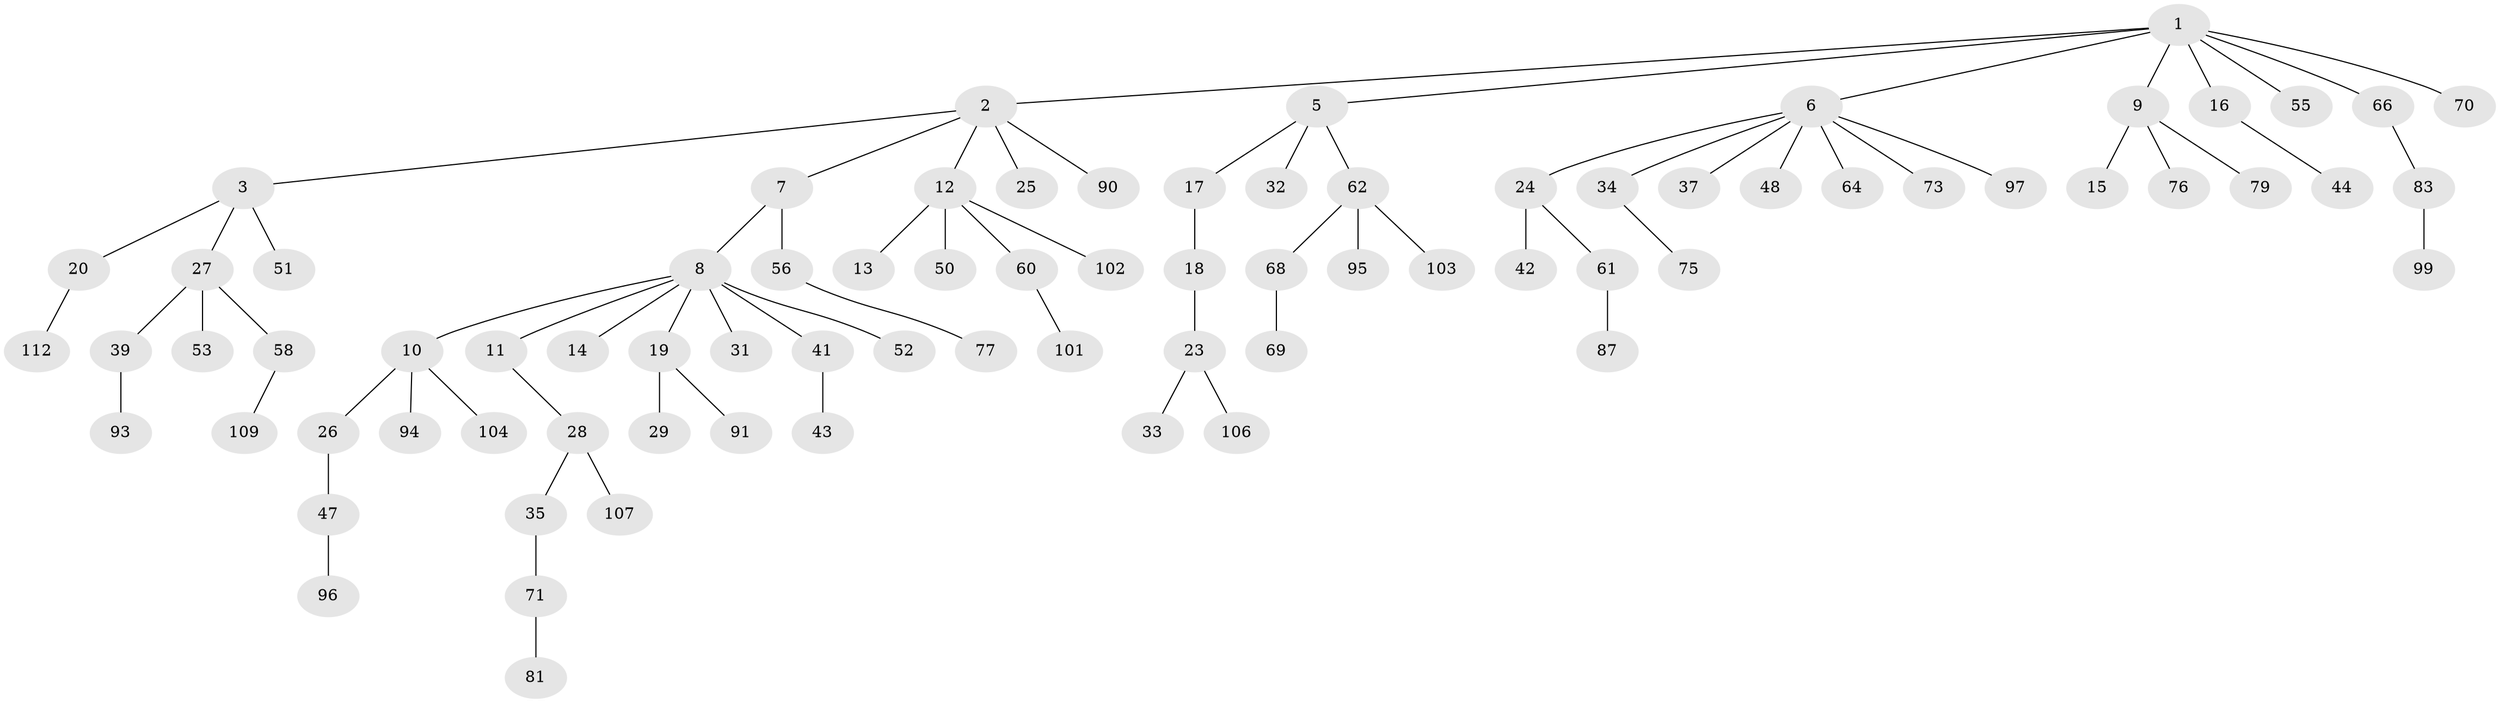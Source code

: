 // original degree distribution, {9: 0.017699115044247787, 7: 0.008849557522123894, 4: 0.061946902654867256, 2: 0.23893805309734514, 5: 0.008849557522123894, 3: 0.1415929203539823, 1: 0.5132743362831859, 6: 0.008849557522123894}
// Generated by graph-tools (version 1.1) at 2025/11/02/27/25 16:11:27]
// undirected, 79 vertices, 78 edges
graph export_dot {
graph [start="1"]
  node [color=gray90,style=filled];
  1 [super="+22"];
  2 [super="+100"];
  3 [super="+4"];
  5 [super="+46"];
  6 [super="+21"];
  7;
  8 [super="+78"];
  9 [super="+65"];
  10 [super="+80"];
  11;
  12 [super="+57"];
  13;
  14;
  15;
  16 [super="+84"];
  17 [super="+45"];
  18 [super="+88"];
  19;
  20 [super="+40"];
  23 [super="+89"];
  24;
  25;
  26 [super="+86"];
  27 [super="+30"];
  28 [super="+54"];
  29 [super="+38"];
  31 [super="+59"];
  32 [super="+98"];
  33 [super="+82"];
  34 [super="+49"];
  35 [super="+36"];
  37 [super="+72"];
  39;
  41;
  42;
  43 [super="+92"];
  44;
  47;
  48;
  50;
  51;
  52;
  53 [super="+67"];
  55;
  56 [super="+74"];
  58;
  60;
  61;
  62 [super="+63"];
  64 [super="+111"];
  66;
  68 [super="+105"];
  69;
  70;
  71 [super="+85"];
  73 [super="+110"];
  75;
  76;
  77;
  79;
  81;
  83;
  87;
  90;
  91;
  93;
  94;
  95;
  96;
  97;
  99 [super="+108"];
  101;
  102;
  103;
  104;
  106;
  107;
  109;
  112 [super="+113"];
  1 -- 2;
  1 -- 5;
  1 -- 6;
  1 -- 9;
  1 -- 16;
  1 -- 55;
  1 -- 66;
  1 -- 70;
  2 -- 3;
  2 -- 7;
  2 -- 12;
  2 -- 25;
  2 -- 90;
  3 -- 20;
  3 -- 51;
  3 -- 27;
  5 -- 17;
  5 -- 32;
  5 -- 62;
  6 -- 37;
  6 -- 48;
  6 -- 64;
  6 -- 97;
  6 -- 34;
  6 -- 24;
  6 -- 73;
  7 -- 8;
  7 -- 56;
  8 -- 10;
  8 -- 11;
  8 -- 14;
  8 -- 19;
  8 -- 31;
  8 -- 41;
  8 -- 52;
  9 -- 15;
  9 -- 79;
  9 -- 76;
  10 -- 26;
  10 -- 104;
  10 -- 94;
  11 -- 28;
  12 -- 13;
  12 -- 50;
  12 -- 102;
  12 -- 60;
  16 -- 44;
  17 -- 18;
  18 -- 23;
  19 -- 29;
  19 -- 91;
  20 -- 112;
  23 -- 33;
  23 -- 106;
  24 -- 42;
  24 -- 61;
  26 -- 47;
  27 -- 39;
  27 -- 53;
  27 -- 58;
  28 -- 35;
  28 -- 107;
  34 -- 75;
  35 -- 71;
  39 -- 93;
  41 -- 43;
  47 -- 96;
  56 -- 77;
  58 -- 109;
  60 -- 101;
  61 -- 87;
  62 -- 68;
  62 -- 95;
  62 -- 103;
  66 -- 83;
  68 -- 69;
  71 -- 81;
  83 -- 99;
}
